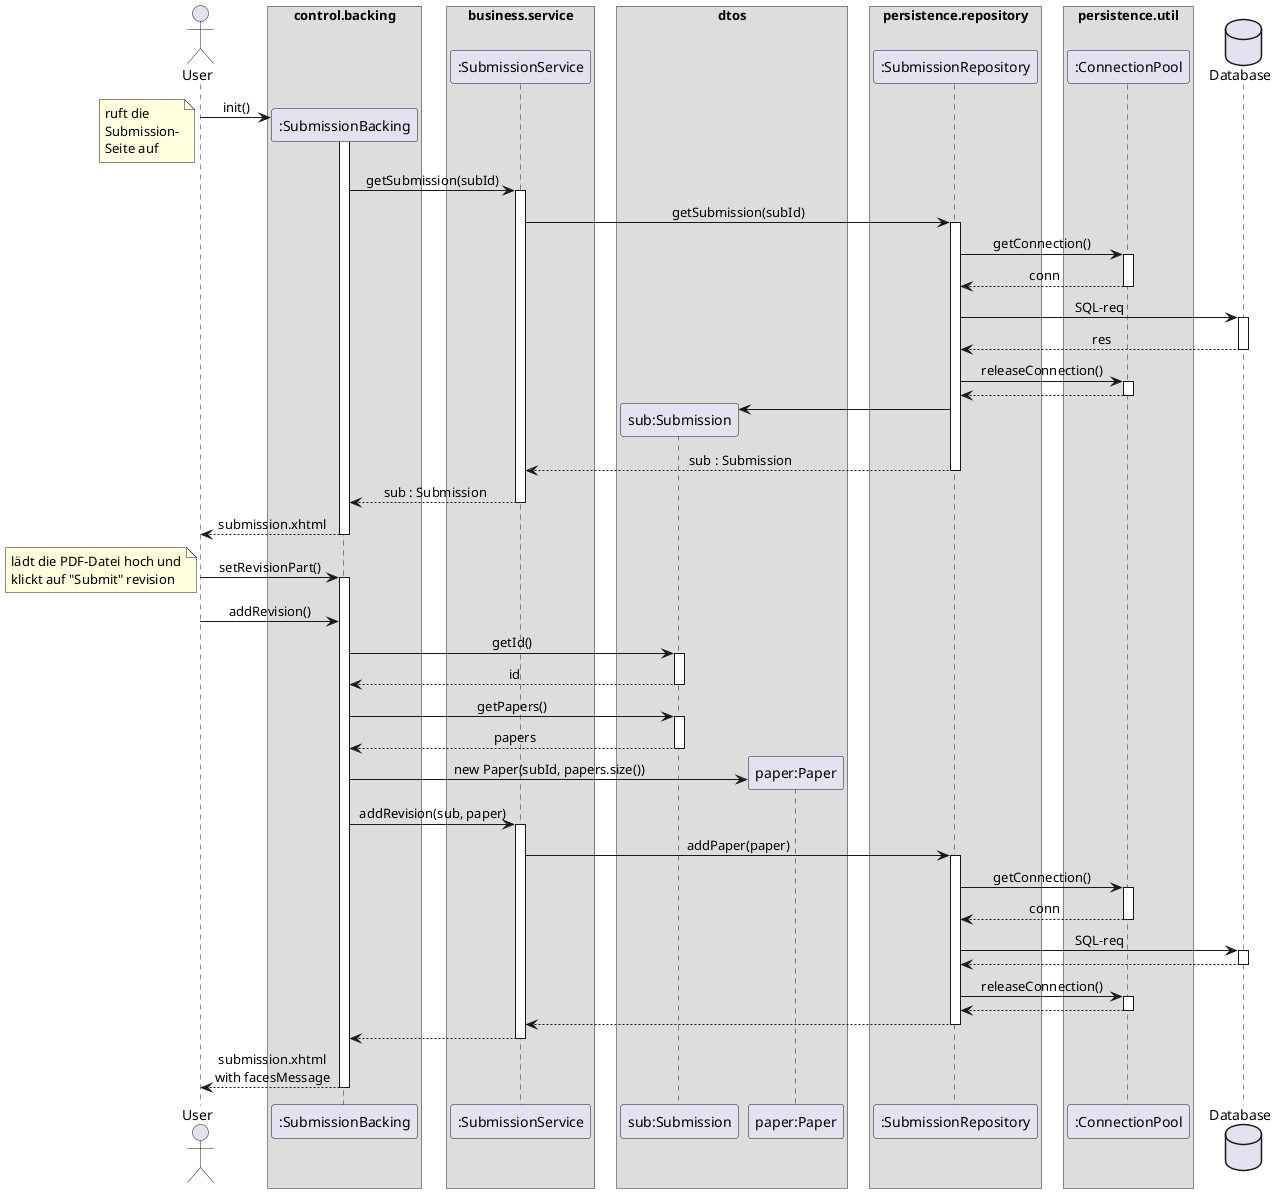 @startuml
'https://plantuml.com/sequence-diagram

'!theme aws-orange
skinparam sequenceMessageAlign center
skinparam BoxPadding 10
'autonumber
'autoactivate on
'hide footbox

actor User as user

box "control.backing"
    participant ":SubmissionBacking" as subBacking
end box
'box "???"
'    participant ":ResourceBundle" as rscBundle
'end box
box "business.service"
    participant ":SubmissionService" as subService
end box
box "dtos"
    participant "sub:Submission" as sub
    participant "paper:Paper" as paper
end box
box persistence.repository
    participant ":SubmissionRepository" as subRepo
end box
box persistence.util
    participant ":ConnectionPool" as connPool
end box
database "Database" as db

user -> subBacking ** : init()
note left
    ruft die
    Submission-
    Seite auf
end note
activate subBacking
    subBacking -> subService : getSubmission(subId)
    activate subService
        subService -> subRepo : getSubmission(subId)
        activate subRepo
            subRepo -> connPool : getConnection()
            activate connPool
            return conn
            subRepo -> db : SQL-req
            activate db
            return res
            subRepo -> connPool : releaseConnection()
            activate connPool
            return
            create sub
            subRepo -> sub
        return sub : Submission
    return sub : Submission
return submission.xhtml

user -> subBacking : setRevisionPart()
activate subBacking
    note left
        lädt die PDF-Datei hoch und
        klickt auf "Submit" revision
    end note
    user -> subBacking : addRevision()
    subBacking -> sub : getId()
    activate sub
    return id
    subBacking -> sub : getPapers()
    activate sub
    return papers

    subBacking -> paper ** : new Paper(subId, papers.size())

    subBacking -> subService : addRevision(sub, paper)
    activate subService
        subService -> subRepo : addPaper(paper)
        activate subRepo
            subRepo -> connPool : getConnection()
            activate connPool
            return conn
            subRepo -> db : SQL-req
            activate db
            return
            subRepo -> connPool : releaseConnection()
            activate connPool
            return
        return
    return

'    subBacking -> rscBundle : getAddRevision\\\nConfirmationMsg()
'    activate rscBundle
'    return msg

return submission.xhtml\nwith facesMessage




@enduml